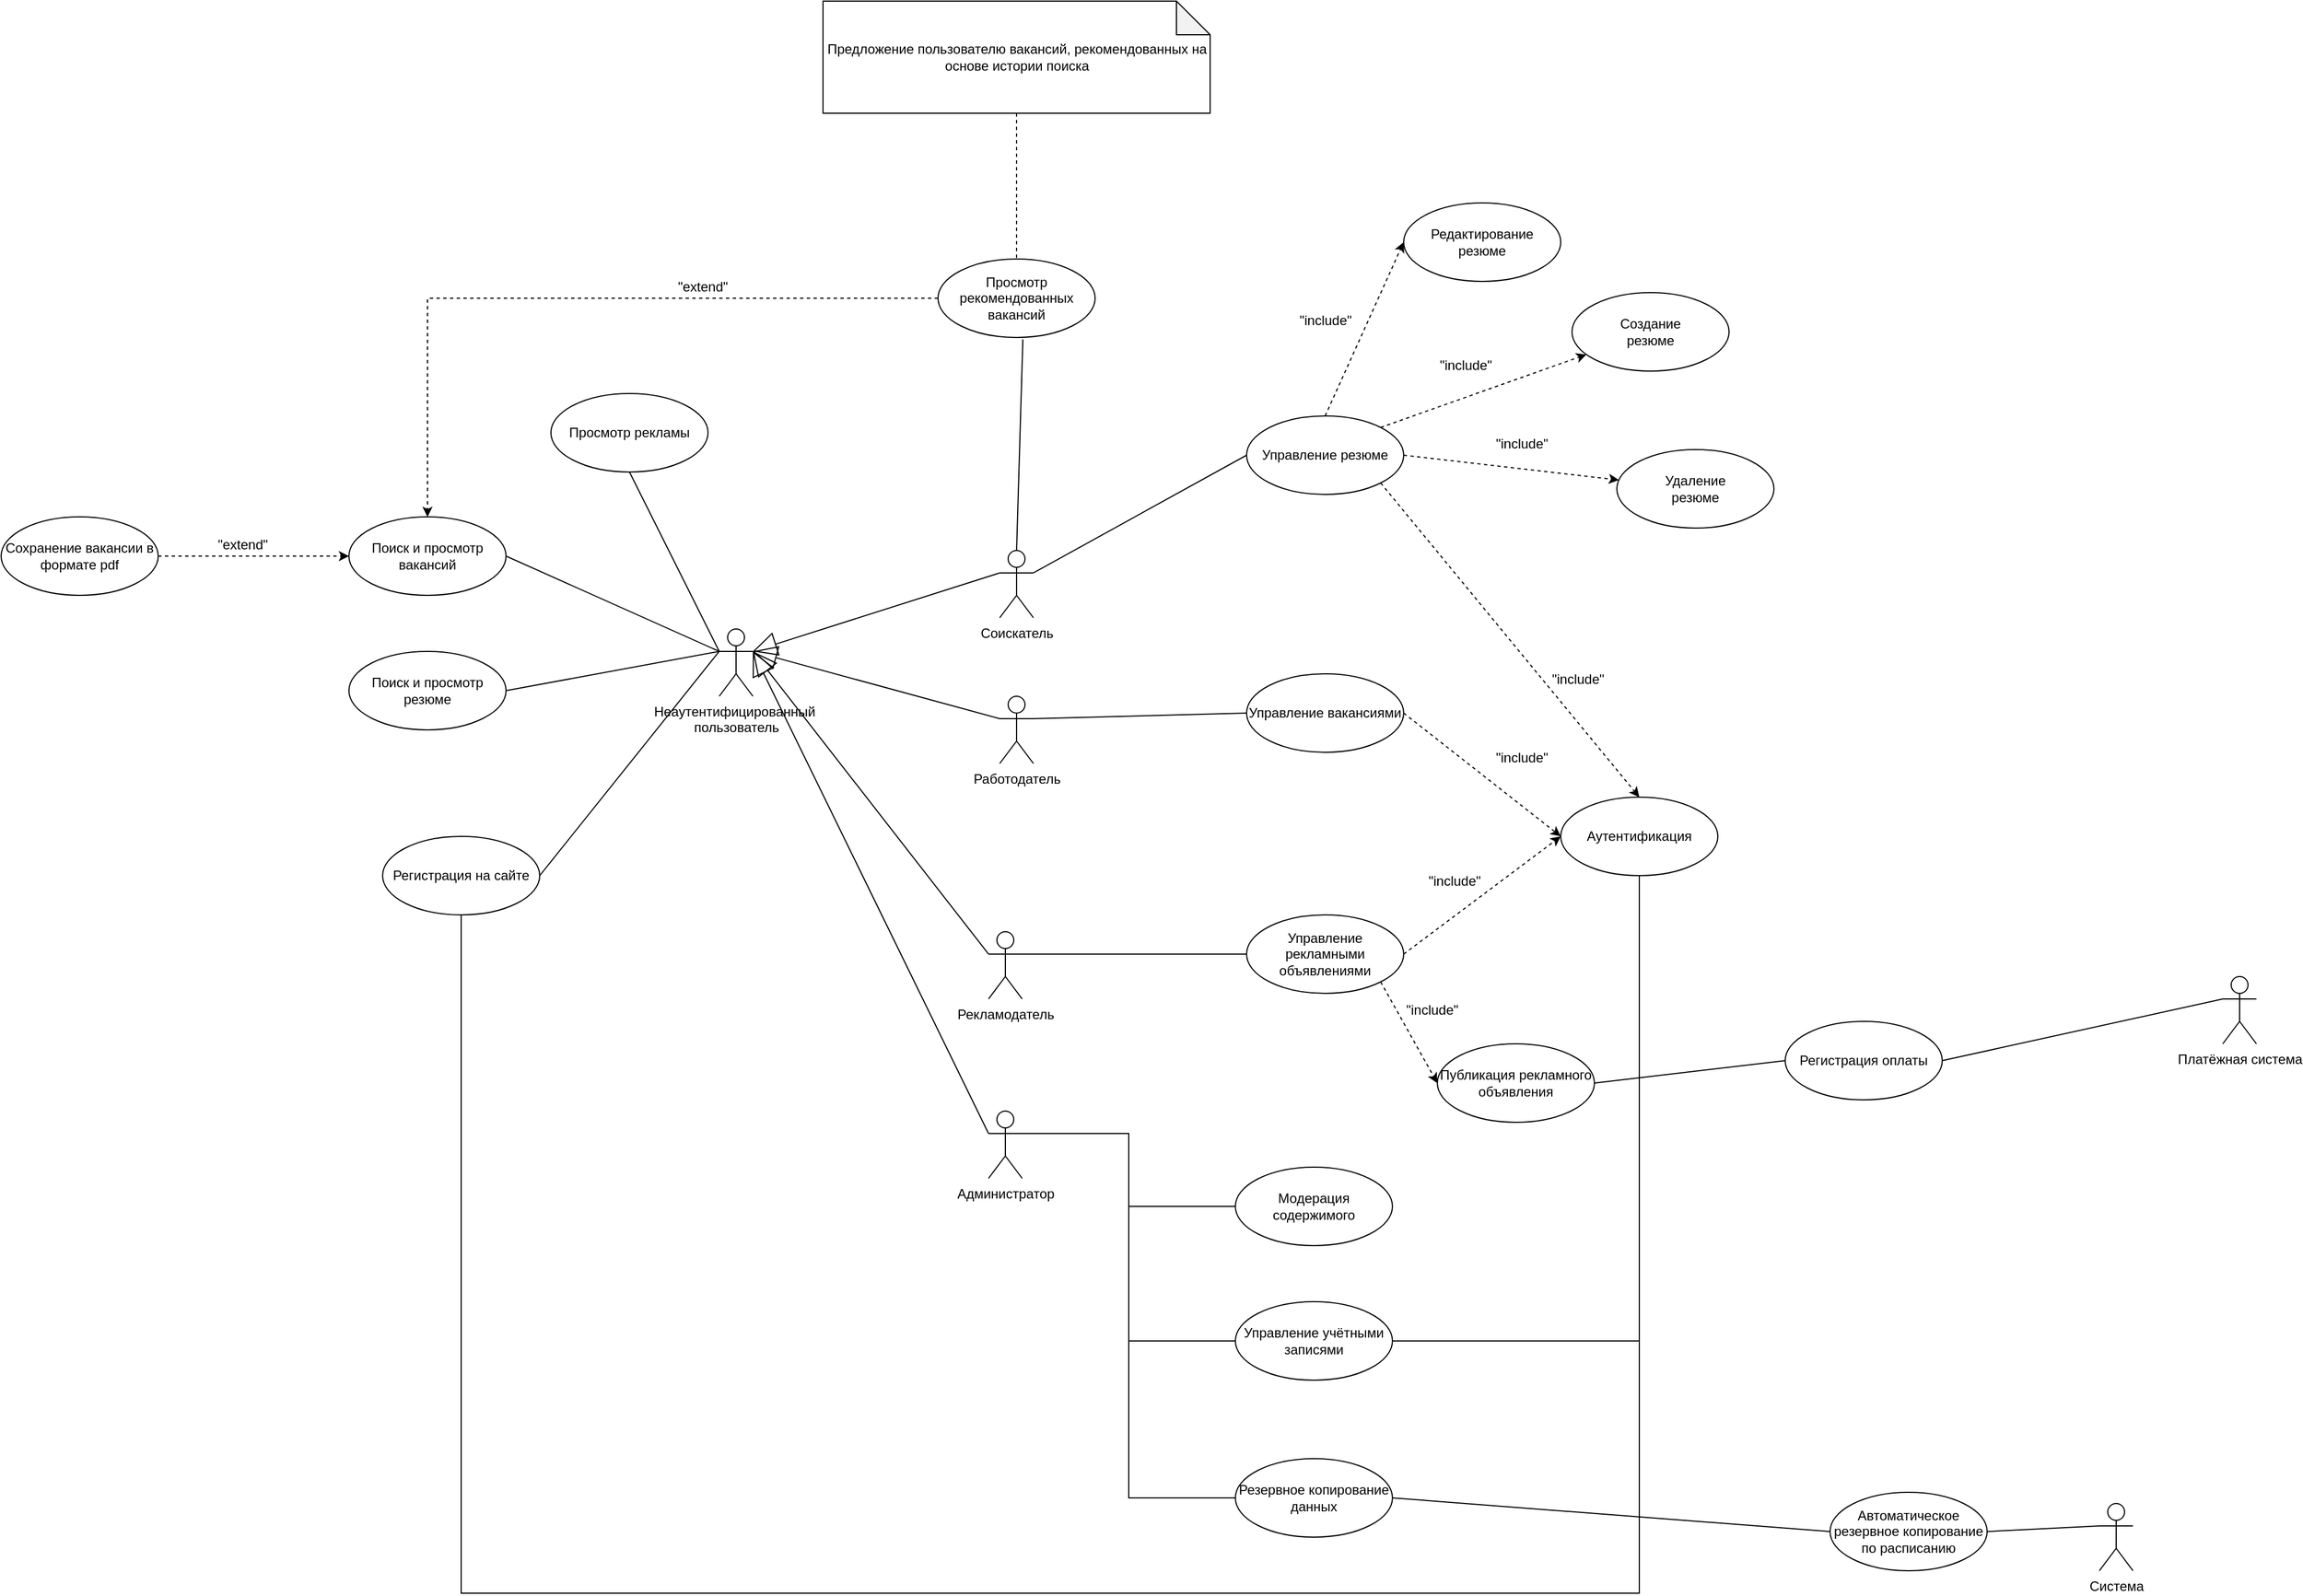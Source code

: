 <mxfile version="23.1.2" type="device">
  <diagram name="Страница — 1" id="LTZDu-MbUjSEKmAugTQj">
    <mxGraphModel dx="1932" dy="1764" grid="1" gridSize="10" guides="1" tooltips="1" connect="1" arrows="1" fold="1" page="1" pageScale="1" pageWidth="827" pageHeight="1169" math="0" shadow="0">
      <root>
        <mxCell id="0" />
        <mxCell id="1" parent="0" />
        <mxCell id="0uxPmWhvDV_bzoTi9IxE-14" style="rounded=0;orthogonalLoop=1;jettySize=auto;html=1;exitX=1;exitY=0.333;exitDx=0;exitDy=0;exitPerimeter=0;entryX=0;entryY=0.5;entryDx=0;entryDy=0;endArrow=none;endFill=0;" edge="1" parent="1" source="0uxPmWhvDV_bzoTi9IxE-1" target="0uxPmWhvDV_bzoTi9IxE-8">
          <mxGeometry relative="1" as="geometry" />
        </mxCell>
        <mxCell id="0uxPmWhvDV_bzoTi9IxE-1" value="Соискатель" style="shape=umlActor;verticalLabelPosition=bottom;verticalAlign=top;html=1;" vertex="1" parent="1">
          <mxGeometry x="100" y="190" width="30" height="60" as="geometry" />
        </mxCell>
        <mxCell id="0uxPmWhvDV_bzoTi9IxE-16" style="rounded=0;orthogonalLoop=1;jettySize=auto;html=1;exitX=1;exitY=0.333;exitDx=0;exitDy=0;exitPerimeter=0;entryX=0;entryY=0.5;entryDx=0;entryDy=0;endArrow=none;endFill=0;" edge="1" parent="1" source="0uxPmWhvDV_bzoTi9IxE-4" target="0uxPmWhvDV_bzoTi9IxE-9">
          <mxGeometry relative="1" as="geometry" />
        </mxCell>
        <mxCell id="0uxPmWhvDV_bzoTi9IxE-30" style="rounded=0;orthogonalLoop=1;jettySize=auto;html=1;exitX=0;exitY=0.333;exitDx=0;exitDy=0;exitPerimeter=0;endArrow=block;endFill=0;endSize=19;" edge="1" parent="1" source="0uxPmWhvDV_bzoTi9IxE-4">
          <mxGeometry relative="1" as="geometry">
            <mxPoint x="-120" y="280" as="targetPoint" />
          </mxGeometry>
        </mxCell>
        <mxCell id="0uxPmWhvDV_bzoTi9IxE-4" value="Работодатель" style="shape=umlActor;verticalLabelPosition=bottom;verticalAlign=top;html=1;" vertex="1" parent="1">
          <mxGeometry x="100" y="320" width="30" height="60" as="geometry" />
        </mxCell>
        <mxCell id="0uxPmWhvDV_bzoTi9IxE-18" style="rounded=0;orthogonalLoop=1;jettySize=auto;html=1;exitX=1;exitY=0.333;exitDx=0;exitDy=0;exitPerimeter=0;entryX=0;entryY=0.5;entryDx=0;entryDy=0;endArrow=none;endFill=0;" edge="1" parent="1" source="0uxPmWhvDV_bzoTi9IxE-5" target="0uxPmWhvDV_bzoTi9IxE-12">
          <mxGeometry relative="1" as="geometry" />
        </mxCell>
        <mxCell id="0uxPmWhvDV_bzoTi9IxE-5" value="Рекламодатель" style="shape=umlActor;verticalLabelPosition=bottom;verticalAlign=top;html=1;" vertex="1" parent="1">
          <mxGeometry x="90" y="530" width="30" height="60" as="geometry" />
        </mxCell>
        <mxCell id="0uxPmWhvDV_bzoTi9IxE-22" style="edgeStyle=orthogonalEdgeStyle;rounded=0;orthogonalLoop=1;jettySize=auto;html=1;exitX=1;exitY=0.333;exitDx=0;exitDy=0;exitPerimeter=0;entryX=0;entryY=0.5;entryDx=0;entryDy=0;endArrow=none;endFill=0;" edge="1" parent="1" source="0uxPmWhvDV_bzoTi9IxE-6" target="0uxPmWhvDV_bzoTi9IxE-19">
          <mxGeometry relative="1" as="geometry" />
        </mxCell>
        <mxCell id="0uxPmWhvDV_bzoTi9IxE-23" style="edgeStyle=orthogonalEdgeStyle;rounded=0;orthogonalLoop=1;jettySize=auto;html=1;exitX=1;exitY=0.333;exitDx=0;exitDy=0;exitPerimeter=0;entryX=0;entryY=0.5;entryDx=0;entryDy=0;endArrow=none;endFill=0;" edge="1" parent="1" source="0uxPmWhvDV_bzoTi9IxE-6" target="0uxPmWhvDV_bzoTi9IxE-20">
          <mxGeometry relative="1" as="geometry" />
        </mxCell>
        <mxCell id="0uxPmWhvDV_bzoTi9IxE-24" style="edgeStyle=orthogonalEdgeStyle;rounded=0;orthogonalLoop=1;jettySize=auto;html=1;exitX=1;exitY=0.333;exitDx=0;exitDy=0;exitPerimeter=0;entryX=0;entryY=0.5;entryDx=0;entryDy=0;endArrow=none;endFill=0;" edge="1" parent="1" source="0uxPmWhvDV_bzoTi9IxE-6" target="0uxPmWhvDV_bzoTi9IxE-21">
          <mxGeometry relative="1" as="geometry" />
        </mxCell>
        <mxCell id="0uxPmWhvDV_bzoTi9IxE-32" style="rounded=0;orthogonalLoop=1;jettySize=auto;html=1;exitX=0;exitY=0.333;exitDx=0;exitDy=0;exitPerimeter=0;endArrow=block;endFill=0;endSize=19;" edge="1" parent="1" source="0uxPmWhvDV_bzoTi9IxE-6">
          <mxGeometry relative="1" as="geometry">
            <mxPoint x="-120" y="280" as="targetPoint" />
          </mxGeometry>
        </mxCell>
        <mxCell id="0uxPmWhvDV_bzoTi9IxE-6" value="Администратор" style="shape=umlActor;verticalLabelPosition=bottom;verticalAlign=top;html=1;" vertex="1" parent="1">
          <mxGeometry x="90" y="690" width="30" height="60" as="geometry" />
        </mxCell>
        <mxCell id="0uxPmWhvDV_bzoTi9IxE-7" value="Платёжная система" style="shape=umlActor;verticalLabelPosition=bottom;verticalAlign=top;html=1;" vertex="1" parent="1">
          <mxGeometry x="1190" y="570" width="30" height="60" as="geometry" />
        </mxCell>
        <mxCell id="0uxPmWhvDV_bzoTi9IxE-60" style="rounded=0;orthogonalLoop=1;jettySize=auto;html=1;exitX=0.5;exitY=0;exitDx=0;exitDy=0;entryX=0;entryY=0.5;entryDx=0;entryDy=0;dashed=1;" edge="1" parent="1" source="0uxPmWhvDV_bzoTi9IxE-8" target="0uxPmWhvDV_bzoTi9IxE-57">
          <mxGeometry relative="1" as="geometry" />
        </mxCell>
        <mxCell id="0uxPmWhvDV_bzoTi9IxE-61" style="rounded=0;orthogonalLoop=1;jettySize=auto;html=1;exitX=1;exitY=0;exitDx=0;exitDy=0;dashed=1;" edge="1" parent="1" source="0uxPmWhvDV_bzoTi9IxE-8" target="0uxPmWhvDV_bzoTi9IxE-58">
          <mxGeometry relative="1" as="geometry" />
        </mxCell>
        <mxCell id="0uxPmWhvDV_bzoTi9IxE-62" style="rounded=0;orthogonalLoop=1;jettySize=auto;html=1;exitX=1;exitY=0.5;exitDx=0;exitDy=0;dashed=1;" edge="1" parent="1" source="0uxPmWhvDV_bzoTi9IxE-8" target="0uxPmWhvDV_bzoTi9IxE-59">
          <mxGeometry relative="1" as="geometry" />
        </mxCell>
        <mxCell id="0uxPmWhvDV_bzoTi9IxE-66" style="rounded=0;orthogonalLoop=1;jettySize=auto;html=1;exitX=1;exitY=1;exitDx=0;exitDy=0;entryX=0.5;entryY=0;entryDx=0;entryDy=0;dashed=1;" edge="1" parent="1" source="0uxPmWhvDV_bzoTi9IxE-8" target="0uxPmWhvDV_bzoTi9IxE-35">
          <mxGeometry relative="1" as="geometry" />
        </mxCell>
        <mxCell id="0uxPmWhvDV_bzoTi9IxE-8" value="Управление резюме" style="ellipse;whiteSpace=wrap;html=1;" vertex="1" parent="1">
          <mxGeometry x="320" y="70" width="140" height="70" as="geometry" />
        </mxCell>
        <mxCell id="0uxPmWhvDV_bzoTi9IxE-36" style="rounded=0;orthogonalLoop=1;jettySize=auto;html=1;exitX=1;exitY=0.5;exitDx=0;exitDy=0;entryX=0;entryY=0.5;entryDx=0;entryDy=0;dashed=1;" edge="1" parent="1" source="0uxPmWhvDV_bzoTi9IxE-9" target="0uxPmWhvDV_bzoTi9IxE-35">
          <mxGeometry relative="1" as="geometry" />
        </mxCell>
        <mxCell id="0uxPmWhvDV_bzoTi9IxE-9" value="Управление вакансиями" style="ellipse;whiteSpace=wrap;html=1;" vertex="1" parent="1">
          <mxGeometry x="320" y="300" width="140" height="70" as="geometry" />
        </mxCell>
        <mxCell id="0uxPmWhvDV_bzoTi9IxE-41" style="edgeStyle=orthogonalEdgeStyle;rounded=0;orthogonalLoop=1;jettySize=auto;html=1;exitX=1;exitY=0.5;exitDx=0;exitDy=0;entryX=0;entryY=0.5;entryDx=0;entryDy=0;dashed=1;" edge="1" parent="1" source="0uxPmWhvDV_bzoTi9IxE-40" target="0uxPmWhvDV_bzoTi9IxE-10">
          <mxGeometry relative="1" as="geometry" />
        </mxCell>
        <mxCell id="0uxPmWhvDV_bzoTi9IxE-45" style="edgeStyle=orthogonalEdgeStyle;rounded=0;orthogonalLoop=1;jettySize=auto;html=1;exitX=0;exitY=0.5;exitDx=0;exitDy=0;entryX=0.5;entryY=0;entryDx=0;entryDy=0;dashed=1;" edge="1" parent="1" source="0uxPmWhvDV_bzoTi9IxE-43" target="0uxPmWhvDV_bzoTi9IxE-10">
          <mxGeometry relative="1" as="geometry" />
        </mxCell>
        <mxCell id="0uxPmWhvDV_bzoTi9IxE-10" value="Поиск и просмотр вакансий" style="ellipse;whiteSpace=wrap;html=1;" vertex="1" parent="1">
          <mxGeometry x="-480" y="160" width="140" height="70" as="geometry" />
        </mxCell>
        <mxCell id="0uxPmWhvDV_bzoTi9IxE-11" value="Поиск и просмотр резюме" style="ellipse;whiteSpace=wrap;html=1;" vertex="1" parent="1">
          <mxGeometry x="-480" y="280" width="140" height="70" as="geometry" />
        </mxCell>
        <mxCell id="0uxPmWhvDV_bzoTi9IxE-37" style="rounded=0;orthogonalLoop=1;jettySize=auto;html=1;exitX=1;exitY=0.5;exitDx=0;exitDy=0;entryX=0;entryY=0.5;entryDx=0;entryDy=0;dashed=1;" edge="1" parent="1" source="0uxPmWhvDV_bzoTi9IxE-12" target="0uxPmWhvDV_bzoTi9IxE-35">
          <mxGeometry relative="1" as="geometry" />
        </mxCell>
        <mxCell id="0uxPmWhvDV_bzoTi9IxE-54" style="rounded=0;orthogonalLoop=1;jettySize=auto;html=1;exitX=1;exitY=1;exitDx=0;exitDy=0;entryX=0;entryY=0.5;entryDx=0;entryDy=0;dashed=1;" edge="1" parent="1" source="0uxPmWhvDV_bzoTi9IxE-12" target="0uxPmWhvDV_bzoTi9IxE-53">
          <mxGeometry relative="1" as="geometry" />
        </mxCell>
        <mxCell id="0uxPmWhvDV_bzoTi9IxE-12" value="Управление рекламными объявлениями" style="ellipse;whiteSpace=wrap;html=1;" vertex="1" parent="1">
          <mxGeometry x="320" y="515" width="140" height="70" as="geometry" />
        </mxCell>
        <mxCell id="0uxPmWhvDV_bzoTi9IxE-13" value="Просмотр рекламы" style="ellipse;whiteSpace=wrap;html=1;" vertex="1" parent="1">
          <mxGeometry x="-300" y="50" width="140" height="70" as="geometry" />
        </mxCell>
        <mxCell id="0uxPmWhvDV_bzoTi9IxE-19" value="Модерация содержимого" style="ellipse;whiteSpace=wrap;html=1;" vertex="1" parent="1">
          <mxGeometry x="310" y="740" width="140" height="70" as="geometry" />
        </mxCell>
        <mxCell id="0uxPmWhvDV_bzoTi9IxE-49" style="edgeStyle=orthogonalEdgeStyle;rounded=0;orthogonalLoop=1;jettySize=auto;html=1;exitX=1;exitY=0.5;exitDx=0;exitDy=0;entryX=0.5;entryY=1;entryDx=0;entryDy=0;endArrow=none;endFill=0;" edge="1" parent="1" source="0uxPmWhvDV_bzoTi9IxE-20" target="0uxPmWhvDV_bzoTi9IxE-35">
          <mxGeometry relative="1" as="geometry" />
        </mxCell>
        <mxCell id="0uxPmWhvDV_bzoTi9IxE-20" value="Управление учётными записями" style="ellipse;whiteSpace=wrap;html=1;" vertex="1" parent="1">
          <mxGeometry x="310" y="860" width="140" height="70" as="geometry" />
        </mxCell>
        <mxCell id="0uxPmWhvDV_bzoTi9IxE-72" style="rounded=0;orthogonalLoop=1;jettySize=auto;html=1;exitX=1;exitY=0.5;exitDx=0;exitDy=0;entryX=0;entryY=0.5;entryDx=0;entryDy=0;endArrow=none;endFill=0;" edge="1" parent="1" source="0uxPmWhvDV_bzoTi9IxE-21" target="0uxPmWhvDV_bzoTi9IxE-70">
          <mxGeometry relative="1" as="geometry" />
        </mxCell>
        <mxCell id="0uxPmWhvDV_bzoTi9IxE-21" value="Резервное копирование данных" style="ellipse;whiteSpace=wrap;html=1;" vertex="1" parent="1">
          <mxGeometry x="310" y="1000" width="140" height="70" as="geometry" />
        </mxCell>
        <mxCell id="0uxPmWhvDV_bzoTi9IxE-28" style="rounded=0;orthogonalLoop=1;jettySize=auto;html=1;exitX=0;exitY=0.333;exitDx=0;exitDy=0;exitPerimeter=0;entryX=0.5;entryY=1;entryDx=0;entryDy=0;endArrow=none;endFill=0;" edge="1" parent="1" source="0uxPmWhvDV_bzoTi9IxE-27" target="0uxPmWhvDV_bzoTi9IxE-13">
          <mxGeometry relative="1" as="geometry" />
        </mxCell>
        <mxCell id="0uxPmWhvDV_bzoTi9IxE-33" style="rounded=0;orthogonalLoop=1;jettySize=auto;html=1;exitX=0;exitY=0.333;exitDx=0;exitDy=0;exitPerimeter=0;entryX=1;entryY=0.5;entryDx=0;entryDy=0;endArrow=none;endFill=0;" edge="1" parent="1" source="0uxPmWhvDV_bzoTi9IxE-27" target="0uxPmWhvDV_bzoTi9IxE-10">
          <mxGeometry relative="1" as="geometry" />
        </mxCell>
        <mxCell id="0uxPmWhvDV_bzoTi9IxE-34" style="rounded=0;orthogonalLoop=1;jettySize=auto;html=1;exitX=0;exitY=0.333;exitDx=0;exitDy=0;exitPerimeter=0;entryX=1;entryY=0.5;entryDx=0;entryDy=0;endArrow=none;endFill=0;" edge="1" parent="1" source="0uxPmWhvDV_bzoTi9IxE-27" target="0uxPmWhvDV_bzoTi9IxE-11">
          <mxGeometry relative="1" as="geometry" />
        </mxCell>
        <mxCell id="0uxPmWhvDV_bzoTi9IxE-48" style="rounded=0;orthogonalLoop=1;jettySize=auto;html=1;exitX=0;exitY=0.333;exitDx=0;exitDy=0;exitPerimeter=0;entryX=1;entryY=0.5;entryDx=0;entryDy=0;endArrow=none;endFill=0;" edge="1" parent="1" source="0uxPmWhvDV_bzoTi9IxE-27" target="0uxPmWhvDV_bzoTi9IxE-47">
          <mxGeometry relative="1" as="geometry" />
        </mxCell>
        <mxCell id="0uxPmWhvDV_bzoTi9IxE-27" value="Неаутентифицированный&amp;nbsp;&lt;br&gt;пользователь" style="shape=umlActor;verticalLabelPosition=bottom;verticalAlign=top;html=1;" vertex="1" parent="1">
          <mxGeometry x="-150" y="260" width="30" height="60" as="geometry" />
        </mxCell>
        <mxCell id="0uxPmWhvDV_bzoTi9IxE-29" style="rounded=0;orthogonalLoop=1;jettySize=auto;html=1;exitX=0;exitY=0.333;exitDx=0;exitDy=0;exitPerimeter=0;entryX=1;entryY=0.333;entryDx=0;entryDy=0;entryPerimeter=0;endArrow=block;endFill=0;endSize=19;" edge="1" parent="1" source="0uxPmWhvDV_bzoTi9IxE-1" target="0uxPmWhvDV_bzoTi9IxE-27">
          <mxGeometry relative="1" as="geometry" />
        </mxCell>
        <mxCell id="0uxPmWhvDV_bzoTi9IxE-31" style="rounded=0;orthogonalLoop=1;jettySize=auto;html=1;exitX=0;exitY=0.333;exitDx=0;exitDy=0;exitPerimeter=0;entryX=1;entryY=0.333;entryDx=0;entryDy=0;entryPerimeter=0;endArrow=block;endFill=0;endSize=19;" edge="1" parent="1" source="0uxPmWhvDV_bzoTi9IxE-5" target="0uxPmWhvDV_bzoTi9IxE-27">
          <mxGeometry relative="1" as="geometry" />
        </mxCell>
        <mxCell id="0uxPmWhvDV_bzoTi9IxE-35" value="Аутентификация" style="ellipse;whiteSpace=wrap;html=1;" vertex="1" parent="1">
          <mxGeometry x="600" y="410" width="140" height="70" as="geometry" />
        </mxCell>
        <mxCell id="0uxPmWhvDV_bzoTi9IxE-38" value="&quot;include&quot;" style="text;html=1;align=center;verticalAlign=middle;resizable=0;points=[];autosize=1;strokeColor=none;fillColor=none;" vertex="1" parent="1">
          <mxGeometry x="530" y="360" width="70" height="30" as="geometry" />
        </mxCell>
        <mxCell id="0uxPmWhvDV_bzoTi9IxE-39" value="&quot;include&quot;" style="text;html=1;align=center;verticalAlign=middle;resizable=0;points=[];autosize=1;strokeColor=none;fillColor=none;" vertex="1" parent="1">
          <mxGeometry x="470" y="470" width="70" height="30" as="geometry" />
        </mxCell>
        <mxCell id="0uxPmWhvDV_bzoTi9IxE-40" value="Сохранение вакансии в формате pdf" style="ellipse;whiteSpace=wrap;html=1;" vertex="1" parent="1">
          <mxGeometry x="-790" y="160" width="140" height="70" as="geometry" />
        </mxCell>
        <mxCell id="0uxPmWhvDV_bzoTi9IxE-42" value="&quot;extend&quot;" style="text;html=1;align=center;verticalAlign=middle;resizable=0;points=[];autosize=1;strokeColor=none;fillColor=none;" vertex="1" parent="1">
          <mxGeometry x="-610" y="170" width="70" height="30" as="geometry" />
        </mxCell>
        <mxCell id="0uxPmWhvDV_bzoTi9IxE-43" value="Просмотр рекомендованных вакансий" style="ellipse;whiteSpace=wrap;html=1;" vertex="1" parent="1">
          <mxGeometry x="45" y="-70" width="140" height="70" as="geometry" />
        </mxCell>
        <mxCell id="0uxPmWhvDV_bzoTi9IxE-44" style="rounded=0;orthogonalLoop=1;jettySize=auto;html=1;exitX=0.5;exitY=0;exitDx=0;exitDy=0;exitPerimeter=0;entryX=0.54;entryY=1.024;entryDx=0;entryDy=0;entryPerimeter=0;endArrow=none;endFill=0;" edge="1" parent="1" source="0uxPmWhvDV_bzoTi9IxE-1" target="0uxPmWhvDV_bzoTi9IxE-43">
          <mxGeometry relative="1" as="geometry" />
        </mxCell>
        <mxCell id="0uxPmWhvDV_bzoTi9IxE-46" value="&quot;extend&quot;" style="text;html=1;align=center;verticalAlign=middle;resizable=0;points=[];autosize=1;strokeColor=none;fillColor=none;" vertex="1" parent="1">
          <mxGeometry x="-200" y="-60" width="70" height="30" as="geometry" />
        </mxCell>
        <mxCell id="0uxPmWhvDV_bzoTi9IxE-50" style="edgeStyle=orthogonalEdgeStyle;rounded=0;orthogonalLoop=1;jettySize=auto;html=1;exitX=0.5;exitY=1;exitDx=0;exitDy=0;entryX=0.5;entryY=1;entryDx=0;entryDy=0;endArrow=none;endFill=0;" edge="1" parent="1" source="0uxPmWhvDV_bzoTi9IxE-47" target="0uxPmWhvDV_bzoTi9IxE-35">
          <mxGeometry relative="1" as="geometry">
            <mxPoint x="680.0" y="490" as="targetPoint" />
            <Array as="points">
              <mxPoint x="-380" y="1120" />
              <mxPoint x="670" y="1120" />
            </Array>
          </mxGeometry>
        </mxCell>
        <mxCell id="0uxPmWhvDV_bzoTi9IxE-47" value="Регистрация на сайте" style="ellipse;whiteSpace=wrap;html=1;" vertex="1" parent="1">
          <mxGeometry x="-450" y="445" width="140" height="70" as="geometry" />
        </mxCell>
        <mxCell id="0uxPmWhvDV_bzoTi9IxE-51" value="Регистрация оплаты" style="ellipse;whiteSpace=wrap;html=1;" vertex="1" parent="1">
          <mxGeometry x="800" y="610" width="140" height="70" as="geometry" />
        </mxCell>
        <mxCell id="0uxPmWhvDV_bzoTi9IxE-52" style="rounded=0;orthogonalLoop=1;jettySize=auto;html=1;exitX=1;exitY=0.5;exitDx=0;exitDy=0;entryX=0;entryY=0.333;entryDx=0;entryDy=0;entryPerimeter=0;endArrow=none;endFill=0;" edge="1" parent="1" source="0uxPmWhvDV_bzoTi9IxE-51" target="0uxPmWhvDV_bzoTi9IxE-7">
          <mxGeometry relative="1" as="geometry" />
        </mxCell>
        <mxCell id="0uxPmWhvDV_bzoTi9IxE-55" style="rounded=0;orthogonalLoop=1;jettySize=auto;html=1;exitX=1;exitY=0.5;exitDx=0;exitDy=0;entryX=0;entryY=0.5;entryDx=0;entryDy=0;endArrow=none;endFill=0;" edge="1" parent="1" source="0uxPmWhvDV_bzoTi9IxE-53" target="0uxPmWhvDV_bzoTi9IxE-51">
          <mxGeometry relative="1" as="geometry" />
        </mxCell>
        <mxCell id="0uxPmWhvDV_bzoTi9IxE-53" value="Публикация рекламного объявления" style="ellipse;whiteSpace=wrap;html=1;" vertex="1" parent="1">
          <mxGeometry x="490" y="630" width="140" height="70" as="geometry" />
        </mxCell>
        <mxCell id="0uxPmWhvDV_bzoTi9IxE-56" value="&quot;include&quot;" style="text;html=1;align=center;verticalAlign=middle;resizable=0;points=[];autosize=1;strokeColor=none;fillColor=none;" vertex="1" parent="1">
          <mxGeometry x="450" y="585" width="70" height="30" as="geometry" />
        </mxCell>
        <mxCell id="0uxPmWhvDV_bzoTi9IxE-57" value="Редактирование &lt;br&gt;резюме" style="ellipse;whiteSpace=wrap;html=1;" vertex="1" parent="1">
          <mxGeometry x="460" y="-120" width="140" height="70" as="geometry" />
        </mxCell>
        <mxCell id="0uxPmWhvDV_bzoTi9IxE-58" value="Создание&lt;br&gt;резюме" style="ellipse;whiteSpace=wrap;html=1;" vertex="1" parent="1">
          <mxGeometry x="610" y="-40" width="140" height="70" as="geometry" />
        </mxCell>
        <mxCell id="0uxPmWhvDV_bzoTi9IxE-59" value="Удаление&lt;br&gt;резюме" style="ellipse;whiteSpace=wrap;html=1;" vertex="1" parent="1">
          <mxGeometry x="650" y="100" width="140" height="70" as="geometry" />
        </mxCell>
        <mxCell id="0uxPmWhvDV_bzoTi9IxE-63" value="&quot;include&quot;" style="text;html=1;align=center;verticalAlign=middle;resizable=0;points=[];autosize=1;strokeColor=none;fillColor=none;" vertex="1" parent="1">
          <mxGeometry x="355" y="-30" width="70" height="30" as="geometry" />
        </mxCell>
        <mxCell id="0uxPmWhvDV_bzoTi9IxE-64" value="&quot;include&quot;" style="text;html=1;align=center;verticalAlign=middle;resizable=0;points=[];autosize=1;strokeColor=none;fillColor=none;" vertex="1" parent="1">
          <mxGeometry x="480" y="10" width="70" height="30" as="geometry" />
        </mxCell>
        <mxCell id="0uxPmWhvDV_bzoTi9IxE-65" value="&quot;include&quot;" style="text;html=1;align=center;verticalAlign=middle;resizable=0;points=[];autosize=1;strokeColor=none;fillColor=none;" vertex="1" parent="1">
          <mxGeometry x="530" y="80" width="70" height="30" as="geometry" />
        </mxCell>
        <mxCell id="0uxPmWhvDV_bzoTi9IxE-67" value="&quot;include&quot;" style="text;html=1;align=center;verticalAlign=middle;resizable=0;points=[];autosize=1;strokeColor=none;fillColor=none;" vertex="1" parent="1">
          <mxGeometry x="580" y="290" width="70" height="30" as="geometry" />
        </mxCell>
        <mxCell id="0uxPmWhvDV_bzoTi9IxE-71" style="rounded=0;orthogonalLoop=1;jettySize=auto;html=1;exitX=0;exitY=0.333;exitDx=0;exitDy=0;exitPerimeter=0;entryX=1;entryY=0.5;entryDx=0;entryDy=0;endArrow=none;endFill=0;" edge="1" parent="1" source="0uxPmWhvDV_bzoTi9IxE-68" target="0uxPmWhvDV_bzoTi9IxE-70">
          <mxGeometry relative="1" as="geometry" />
        </mxCell>
        <mxCell id="0uxPmWhvDV_bzoTi9IxE-68" value="Система" style="shape=umlActor;verticalLabelPosition=bottom;verticalAlign=top;html=1;" vertex="1" parent="1">
          <mxGeometry x="1080" y="1040" width="30" height="60" as="geometry" />
        </mxCell>
        <mxCell id="0uxPmWhvDV_bzoTi9IxE-70" value="Автоматическое резервное копирование по расписанию" style="ellipse;whiteSpace=wrap;html=1;" vertex="1" parent="1">
          <mxGeometry x="840" y="1030" width="140" height="70" as="geometry" />
        </mxCell>
        <mxCell id="0uxPmWhvDV_bzoTi9IxE-74" style="edgeStyle=orthogonalEdgeStyle;rounded=0;orthogonalLoop=1;jettySize=auto;html=1;exitX=0.5;exitY=1;exitDx=0;exitDy=0;exitPerimeter=0;entryX=0.5;entryY=0;entryDx=0;entryDy=0;endArrow=none;endFill=0;dashed=1;" edge="1" parent="1" source="0uxPmWhvDV_bzoTi9IxE-73" target="0uxPmWhvDV_bzoTi9IxE-43">
          <mxGeometry relative="1" as="geometry" />
        </mxCell>
        <mxCell id="0uxPmWhvDV_bzoTi9IxE-73" value="Предложение пользователю вакансий, рекомендованных на основе истории поиска" style="shape=note;whiteSpace=wrap;html=1;backgroundOutline=1;darkOpacity=0.05;" vertex="1" parent="1">
          <mxGeometry x="-57.5" y="-300" width="345" height="100" as="geometry" />
        </mxCell>
      </root>
    </mxGraphModel>
  </diagram>
</mxfile>

